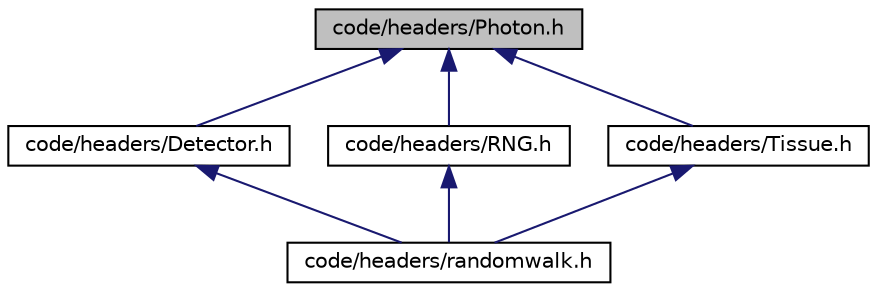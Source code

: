 digraph "code/headers/Photon.h"
{
 // LATEX_PDF_SIZE
  edge [fontname="Helvetica",fontsize="10",labelfontname="Helvetica",labelfontsize="10"];
  node [fontname="Helvetica",fontsize="10",shape=record];
  Node1 [label="code/headers/Photon.h",height=0.2,width=0.4,color="black", fillcolor="grey75", style="filled", fontcolor="black",tooltip=" "];
  Node1 -> Node2 [dir="back",color="midnightblue",fontsize="10",style="solid",fontname="Helvetica"];
  Node2 [label="code/headers/Detector.h",height=0.2,width=0.4,color="black", fillcolor="white", style="filled",URL="$_detector_8h.html",tooltip=" "];
  Node2 -> Node3 [dir="back",color="midnightblue",fontsize="10",style="solid",fontname="Helvetica"];
  Node3 [label="code/headers/randomwalk.h",height=0.2,width=0.4,color="black", fillcolor="white", style="filled",URL="$randomwalk_8h.html",tooltip=" "];
  Node1 -> Node4 [dir="back",color="midnightblue",fontsize="10",style="solid",fontname="Helvetica"];
  Node4 [label="code/headers/RNG.h",height=0.2,width=0.4,color="black", fillcolor="white", style="filled",URL="$_r_n_g_8h.html",tooltip=" "];
  Node4 -> Node3 [dir="back",color="midnightblue",fontsize="10",style="solid",fontname="Helvetica"];
  Node1 -> Node5 [dir="back",color="midnightblue",fontsize="10",style="solid",fontname="Helvetica"];
  Node5 [label="code/headers/Tissue.h",height=0.2,width=0.4,color="black", fillcolor="white", style="filled",URL="$_tissue_8h.html",tooltip=" "];
  Node5 -> Node3 [dir="back",color="midnightblue",fontsize="10",style="solid",fontname="Helvetica"];
}
